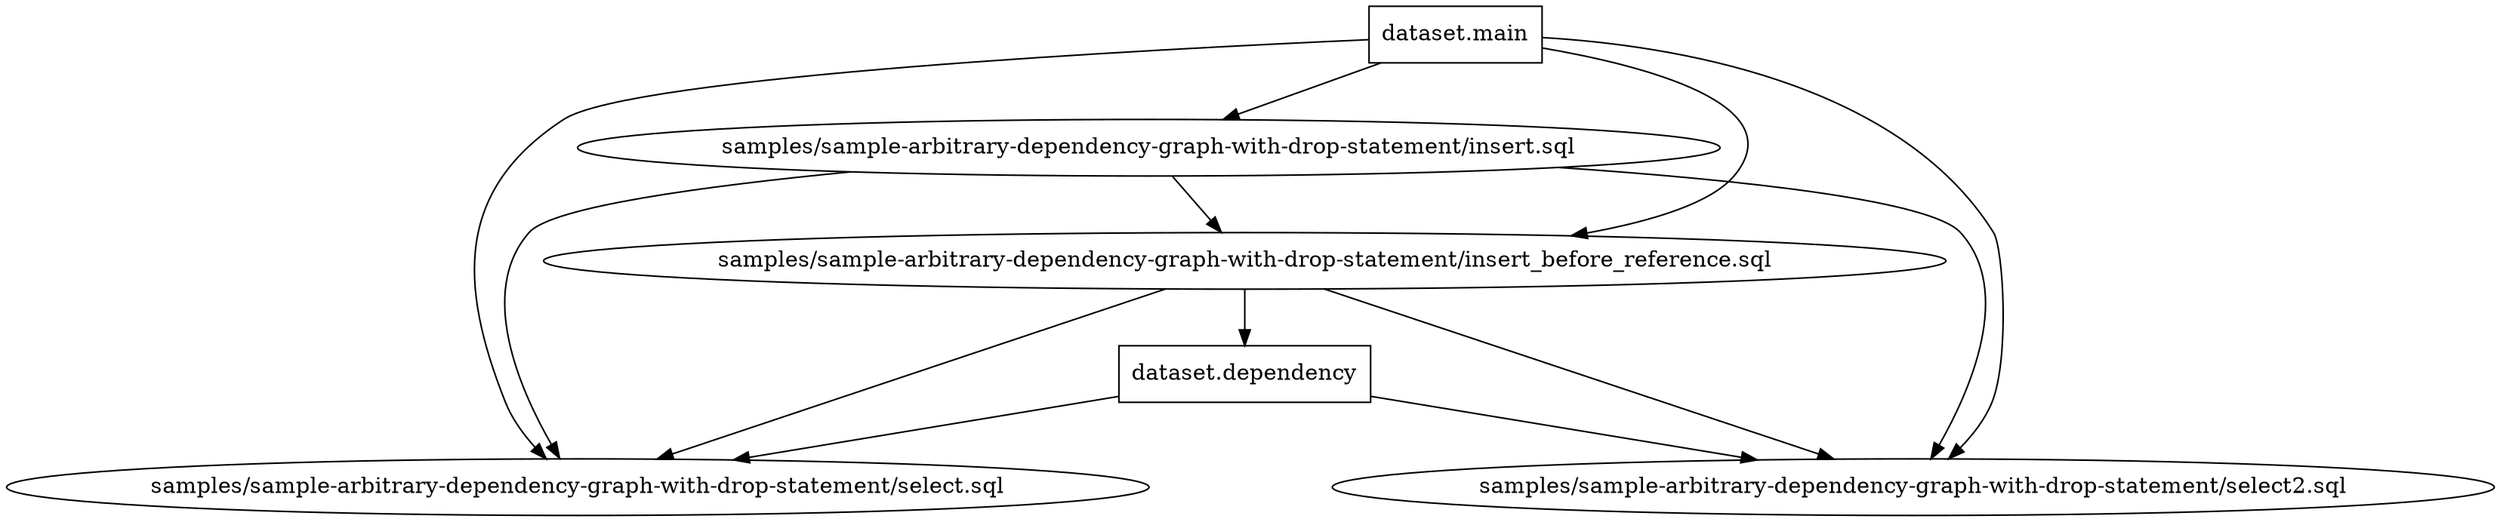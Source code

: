 digraph G {
0 [label="samples/sample-arbitrary-dependency-graph-with-drop-statement/insert.sql", shape="", type=query];
1 [label="samples/sample-arbitrary-dependency-graph-with-drop-statement/insert_before_reference.sql", shape="", type=query];
2 [label="samples/sample-arbitrary-dependency-graph-with-drop-statement/select.sql", shape="", type=query];
3 [label="samples/sample-arbitrary-dependency-graph-with-drop-statement/select2.sql", shape="", type=query];
4 [label="dataset.dependency", shape=box, type=table];
5 [label="dataset.main", shape=box, type=table];
0->2 ;
0->3 ;
0->1 ;
1->4 ;
1->2 ;
1->3 ;
4->2 ;
4->3 ;
5->0 ;
5->1 ;
5->2 ;
5->3 ;
}

